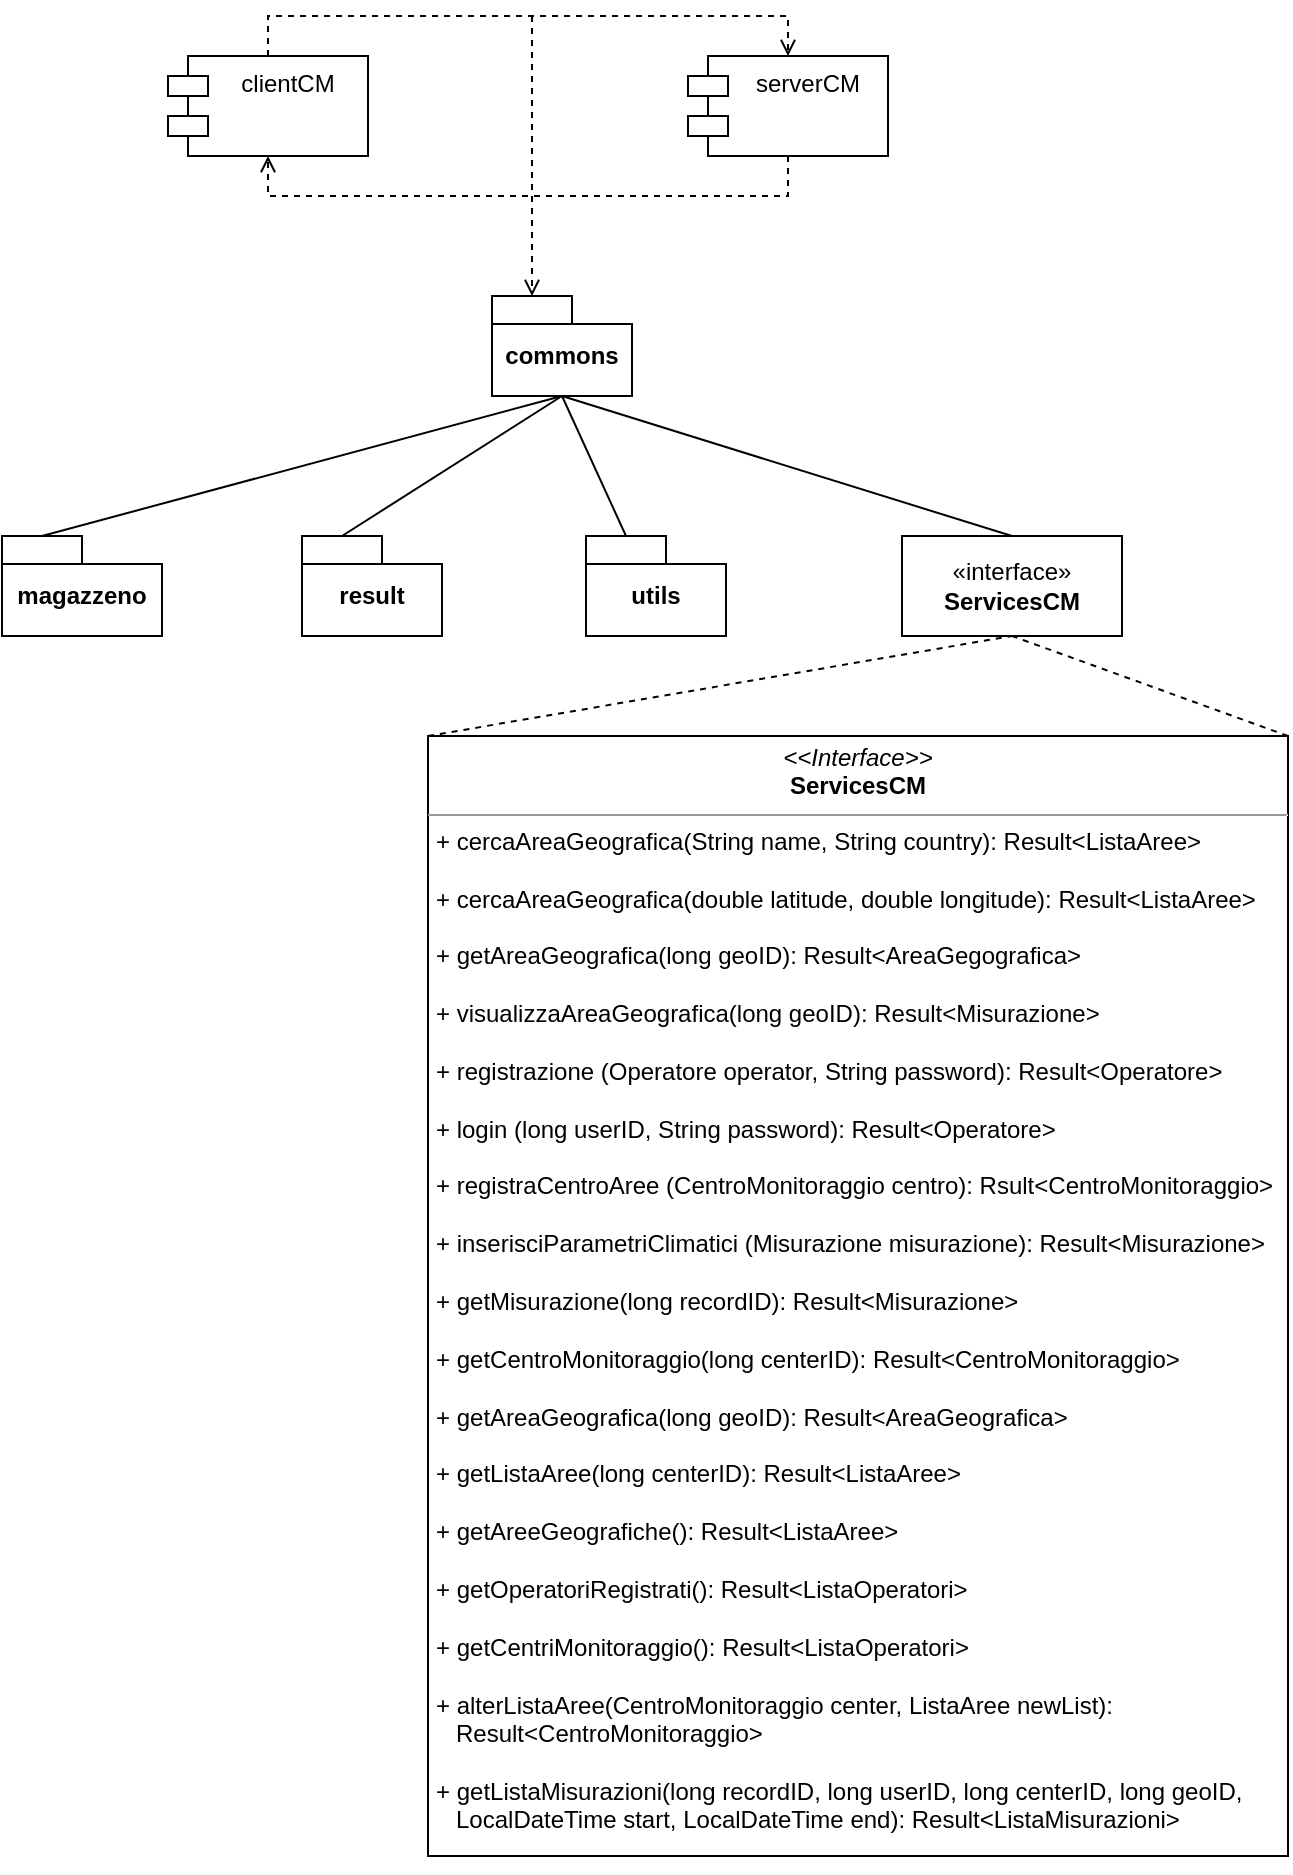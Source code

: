 <mxfile version="21.1.2" type="device">
  <diagram name="Page-1" id="HFzy6bxkJqNL8-My2172">
    <mxGraphModel dx="1503" dy="622" grid="1" gridSize="10" guides="1" tooltips="1" connect="1" arrows="1" fold="1" page="1" pageScale="1" pageWidth="827" pageHeight="1169" math="0" shadow="0">
      <root>
        <mxCell id="0" />
        <mxCell id="1" parent="0" />
        <mxCell id="gSXQWgKhhkNPLeqZEJGc-1" value="serverCM" style="shape=module;align=left;spacingLeft=20;align=center;verticalAlign=top;whiteSpace=wrap;html=1;" parent="1" vertex="1">
          <mxGeometry x="-350" y="70" width="100" height="50" as="geometry" />
        </mxCell>
        <mxCell id="gSXQWgKhhkNPLeqZEJGc-5" value="clientCM" style="shape=module;align=left;spacingLeft=20;align=center;verticalAlign=top;whiteSpace=wrap;html=1;" parent="1" vertex="1">
          <mxGeometry x="-610" y="70" width="100" height="50" as="geometry" />
        </mxCell>
        <mxCell id="hHeK6ofaZLI-R--lYShH-60" value="&lt;p style=&quot;margin:0px;margin-top:4px;text-align:center;&quot;&gt;&lt;i&gt;&amp;lt;&amp;lt;Interface&amp;gt;&amp;gt;&lt;/i&gt;&lt;br&gt;&lt;b&gt;ServicesCM&lt;/b&gt;&lt;/p&gt;&lt;hr size=&quot;1&quot;&gt;&lt;p style=&quot;margin:0px;margin-left:4px;&quot;&gt;+ cercaAreaGeografica(String name, String country): Result&amp;lt;ListaAree&amp;gt;&lt;/p&gt;&lt;p style=&quot;margin:0px;margin-left:4px;&quot;&gt;&lt;br&gt;&lt;/p&gt;&lt;p style=&quot;margin:0px;margin-left:4px;&quot;&gt;+ cercaAreaGeografica(double latitude, double longitude): Result&amp;lt;ListaAree&amp;gt;&lt;/p&gt;&lt;p style=&quot;border-color: var(--border-color); margin: 0px 0px 0px 4px;&quot;&gt;&lt;br&gt;&lt;/p&gt;&lt;p style=&quot;margin:0px;margin-left:4px;&quot;&gt;+ getAreaGeografica(long geoID): Result&amp;lt;AreaGegografica&amp;gt;&lt;/p&gt;&lt;p style=&quot;margin:0px;margin-left:4px;&quot;&gt;&lt;br&gt;&lt;/p&gt;&lt;p style=&quot;margin:0px;margin-left:4px;&quot;&gt;+ visualizzaAreaGeografica(long geoID):&amp;nbsp;Result&amp;lt;Misurazione&amp;gt;&lt;span style=&quot;background-color: initial;&quot;&gt;&lt;/span&gt;&lt;/p&gt;&lt;p style=&quot;margin:0px;margin-left:4px;&quot;&gt;&lt;br&gt;&lt;/p&gt;&lt;p style=&quot;margin:0px;margin-left:4px;&quot;&gt;&lt;span style=&quot;background-color: initial;&quot;&gt;+ registrazione (Operatore operator, String password): Result&amp;lt;Operatore&amp;gt;&lt;/span&gt;&lt;br&gt;&lt;/p&gt;&lt;p style=&quot;margin:0px;margin-left:4px;&quot;&gt;&lt;br&gt;&lt;/p&gt;&lt;p style=&quot;margin:0px;margin-left:4px;&quot;&gt;+ login (long userID, String password): Result&amp;lt;Operatore&amp;gt;&lt;br&gt;&lt;/p&gt;&lt;p style=&quot;margin:0px;margin-left:4px;&quot;&gt;&lt;br&gt;&lt;/p&gt;&lt;p style=&quot;margin:0px;margin-left:4px;&quot;&gt;+ registraCentroAree (CentroMonitoraggio centro&lt;span style=&quot;background-color: initial;&quot;&gt;): Rsult&amp;lt;CentroMonitoraggio&amp;gt;&lt;/span&gt;&lt;/p&gt;&lt;p style=&quot;margin:0px;margin-left:4px;&quot;&gt;&lt;br&gt;&lt;/p&gt;&lt;p style=&quot;border-color: var(--border-color); margin: 0px 0px 0px 4px;&quot;&gt;+ inserisciParametriClimatici (Misurazione misurazione): Result&amp;lt;Misurazione&amp;gt;&lt;/p&gt;&lt;p style=&quot;border-color: var(--border-color); margin: 0px 0px 0px 4px;&quot;&gt;&lt;br&gt;&lt;/p&gt;&lt;p style=&quot;border-color: var(--border-color); margin: 0px 0px 0px 4px;&quot;&gt;+ getMisurazione(long recordID): Result&amp;lt;Misurazione&amp;gt;&lt;/p&gt;&lt;p style=&quot;border-color: var(--border-color); margin: 0px 0px 0px 4px;&quot;&gt;&lt;br style=&quot;border-color: var(--border-color);&quot;&gt;&lt;/p&gt;&lt;p style=&quot;border-color: var(--border-color); margin: 0px 0px 0px 4px;&quot;&gt;+ getCentroMonitoraggio(long centerID): Result&amp;lt;CentroMonitoraggio&amp;gt;&lt;/p&gt;&lt;p style=&quot;border-color: var(--border-color); margin: 0px 0px 0px 4px;&quot;&gt;&lt;br style=&quot;border-color: var(--border-color);&quot;&gt;&lt;/p&gt;&lt;p style=&quot;border-color: var(--border-color); margin: 0px 0px 0px 4px;&quot;&gt;+ getAreaGeografica(long geoID): Result&amp;lt;AreaGeografica&amp;gt;&lt;/p&gt;&lt;p style=&quot;border-color: var(--border-color); margin: 0px 0px 0px 4px;&quot;&gt;&lt;br&gt;&lt;/p&gt;&lt;p style=&quot;border-color: var(--border-color); margin: 0px 0px 0px 4px;&quot;&gt;+ getListaAree(long centerID): Result&amp;lt;ListaAree&amp;gt;&lt;/p&gt;&lt;p style=&quot;border-color: var(--border-color); margin: 0px 0px 0px 4px;&quot;&gt;&lt;br style=&quot;border-color: var(--border-color);&quot;&gt;&lt;/p&gt;&lt;p style=&quot;border-color: var(--border-color); margin: 0px 0px 0px 4px;&quot;&gt;+&amp;nbsp;getAreeGeografiche(): Result&amp;lt;ListaAree&amp;gt;&lt;/p&gt;&lt;p style=&quot;border-color: var(--border-color); margin: 0px 0px 0px 4px;&quot;&gt;&lt;br style=&quot;border-color: var(--border-color);&quot;&gt;&lt;/p&gt;&lt;p style=&quot;border-color: var(--border-color); margin: 0px 0px 0px 4px;&quot;&gt;+&amp;nbsp;getOperatoriRegistrati(): Result&amp;lt;ListaOperatori&amp;gt;&lt;/p&gt;&lt;p style=&quot;border-color: var(--border-color); margin: 0px 0px 0px 4px;&quot;&gt;&lt;br style=&quot;border-color: var(--border-color);&quot;&gt;&lt;/p&gt;&lt;p style=&quot;border-color: var(--border-color); margin: 0px 0px 0px 4px;&quot;&gt;+&amp;nbsp;getCentriMonitoraggio(): Result&amp;lt;ListaOperatori&amp;gt;&lt;/p&gt;&lt;p style=&quot;border-color: var(--border-color); margin: 0px 0px 0px 4px;&quot;&gt;&lt;br style=&quot;border-color: var(--border-color);&quot;&gt;&lt;/p&gt;&lt;p style=&quot;border-color: var(--border-color); margin: 0px 0px 0px 4px;&quot;&gt;+ alterListaAree(CentroMonitoraggio center, ListaAree newList):&lt;/p&gt;&lt;p style=&quot;border-color: var(--border-color); margin: 0px 0px 0px 4px;&quot;&gt;&amp;nbsp; &amp;nbsp;Result&amp;lt;CentroMonitoraggio&amp;gt;&lt;/p&gt;&lt;p style=&quot;border-color: var(--border-color); margin: 0px 0px 0px 4px;&quot;&gt;&lt;br&gt;&lt;/p&gt;&lt;p style=&quot;border-color: var(--border-color); margin: 0px 0px 0px 4px;&quot;&gt;+&amp;nbsp;getListaMisurazioni(long recordID, long userID, long centerID, long geoID,&lt;/p&gt;&lt;p style=&quot;border-color: var(--border-color); margin: 0px 0px 0px 4px;&quot;&gt;&amp;nbsp; &amp;nbsp;LocalDateTime start, LocalDateTime end): Result&amp;lt;ListaMisurazioni&amp;gt;&lt;/p&gt;" style="verticalAlign=top;align=left;overflow=fill;fontSize=12;fontFamily=Helvetica;html=1;whiteSpace=wrap;" parent="1" vertex="1">
          <mxGeometry x="-480" y="410" width="430" height="560" as="geometry" />
        </mxCell>
        <mxCell id="fnN1wJ2KamLtPx0jiTRm-70" value="" style="endArrow=open;html=1;rounded=0;align=center;verticalAlign=bottom;dashed=1;endFill=0;labelBackgroundColor=none;exitX=0.5;exitY=0;exitDx=0;exitDy=0;entryX=0.5;entryY=0;entryDx=0;entryDy=0;" parent="1" source="gSXQWgKhhkNPLeqZEJGc-5" target="gSXQWgKhhkNPLeqZEJGc-1" edge="1">
          <mxGeometry relative="1" as="geometry">
            <mxPoint x="-500" y="80" as="sourcePoint" />
            <mxPoint x="-340" y="80" as="targetPoint" />
            <Array as="points">
              <mxPoint x="-560" y="50" />
              <mxPoint x="-300" y="50" />
            </Array>
          </mxGeometry>
        </mxCell>
        <mxCell id="fnN1wJ2KamLtPx0jiTRm-71" value="" style="resizable=0;html=1;align=center;verticalAlign=top;labelBackgroundColor=none;" parent="fnN1wJ2KamLtPx0jiTRm-70" connectable="0" vertex="1">
          <mxGeometry relative="1" as="geometry" />
        </mxCell>
        <mxCell id="fnN1wJ2KamLtPx0jiTRm-72" value="" style="endArrow=open;html=1;rounded=0;align=center;verticalAlign=bottom;dashed=1;endFill=0;labelBackgroundColor=none;entryX=0.5;entryY=1;entryDx=0;entryDy=0;exitX=0.5;exitY=1;exitDx=0;exitDy=0;" parent="1" source="gSXQWgKhhkNPLeqZEJGc-1" target="gSXQWgKhhkNPLeqZEJGc-5" edge="1">
          <mxGeometry relative="1" as="geometry">
            <mxPoint x="-380" y="140" as="sourcePoint" />
            <mxPoint x="-330" y="90" as="targetPoint" />
            <Array as="points">
              <mxPoint x="-300" y="140" />
              <mxPoint x="-430" y="140" />
              <mxPoint x="-560" y="140" />
            </Array>
          </mxGeometry>
        </mxCell>
        <mxCell id="fnN1wJ2KamLtPx0jiTRm-73" value="" style="resizable=0;html=1;align=center;verticalAlign=top;labelBackgroundColor=none;" parent="fnN1wJ2KamLtPx0jiTRm-72" connectable="0" vertex="1">
          <mxGeometry relative="1" as="geometry" />
        </mxCell>
        <mxCell id="fnN1wJ2KamLtPx0jiTRm-77" value="" style="html=1;verticalAlign=bottom;labelBackgroundColor=none;endArrow=open;endFill=0;dashed=1;rounded=0;entryX=0;entryY=0;entryDx=20;entryDy=0;entryPerimeter=0;" parent="1" target="P8LEZ_TbmyPoB9Z9Xn06-5" edge="1">
          <mxGeometry width="160" relative="1" as="geometry">
            <mxPoint x="-428" y="50" as="sourcePoint" />
            <mxPoint x="-420" y="220" as="targetPoint" />
            <Array as="points" />
          </mxGeometry>
        </mxCell>
        <mxCell id="P8LEZ_TbmyPoB9Z9Xn06-5" value="commons" style="shape=folder;fontStyle=1;spacingTop=10;tabWidth=40;tabHeight=14;tabPosition=left;html=1;whiteSpace=wrap;" parent="1" vertex="1">
          <mxGeometry x="-448" y="190" width="70" height="50" as="geometry" />
        </mxCell>
        <mxCell id="P8LEZ_TbmyPoB9Z9Xn06-6" value="magazzeno" style="shape=folder;fontStyle=1;spacingTop=10;tabWidth=40;tabHeight=14;tabPosition=left;html=1;whiteSpace=wrap;" parent="1" vertex="1">
          <mxGeometry x="-693" y="310" width="80" height="50" as="geometry" />
        </mxCell>
        <mxCell id="P8LEZ_TbmyPoB9Z9Xn06-7" value="result" style="shape=folder;fontStyle=1;spacingTop=10;tabWidth=40;tabHeight=14;tabPosition=left;html=1;whiteSpace=wrap;" parent="1" vertex="1">
          <mxGeometry x="-543" y="310" width="70" height="50" as="geometry" />
        </mxCell>
        <mxCell id="P8LEZ_TbmyPoB9Z9Xn06-8" value="utils" style="shape=folder;fontStyle=1;spacingTop=10;tabWidth=40;tabHeight=14;tabPosition=left;html=1;whiteSpace=wrap;" parent="1" vertex="1">
          <mxGeometry x="-401" y="310" width="70" height="50" as="geometry" />
        </mxCell>
        <mxCell id="P8LEZ_TbmyPoB9Z9Xn06-9" value="«interface»&lt;br&gt;&lt;b&gt;ServicesCM&lt;/b&gt;" style="html=1;whiteSpace=wrap;" parent="1" vertex="1">
          <mxGeometry x="-243" y="310" width="110" height="50" as="geometry" />
        </mxCell>
        <mxCell id="P8LEZ_TbmyPoB9Z9Xn06-13" value="" style="endArrow=none;html=1;endSize=12;startArrow=none;startSize=14;startFill=0;align=center;verticalAlign=bottom;endFill=0;rounded=0;exitX=0;exitY=0;exitDx=20;exitDy=0;exitPerimeter=0;entryX=0.5;entryY=1;entryDx=0;entryDy=0;entryPerimeter=0;" parent="1" source="P8LEZ_TbmyPoB9Z9Xn06-7" target="P8LEZ_TbmyPoB9Z9Xn06-5" edge="1">
          <mxGeometry y="3" relative="1" as="geometry">
            <mxPoint x="-550" y="360" as="sourcePoint" />
            <mxPoint x="-410" y="280" as="targetPoint" />
          </mxGeometry>
        </mxCell>
        <mxCell id="P8LEZ_TbmyPoB9Z9Xn06-14" value="" style="endArrow=none;html=1;endSize=12;startArrow=none;startSize=14;startFill=0;align=center;verticalAlign=bottom;endFill=0;rounded=0;exitX=0;exitY=0;exitDx=20;exitDy=0;exitPerimeter=0;entryX=0.5;entryY=1;entryDx=0;entryDy=0;entryPerimeter=0;" parent="1" source="P8LEZ_TbmyPoB9Z9Xn06-8" target="P8LEZ_TbmyPoB9Z9Xn06-5" edge="1">
          <mxGeometry y="3" relative="1" as="geometry">
            <mxPoint x="-560" y="390" as="sourcePoint" />
            <mxPoint x="-403" y="280" as="targetPoint" />
          </mxGeometry>
        </mxCell>
        <mxCell id="P8LEZ_TbmyPoB9Z9Xn06-15" value="" style="endArrow=none;html=1;endSize=12;startArrow=none;startSize=14;startFill=0;align=center;verticalAlign=bottom;endFill=0;rounded=0;entryX=0.5;entryY=1;entryDx=0;entryDy=0;entryPerimeter=0;exitX=0.5;exitY=0;exitDx=0;exitDy=0;" parent="1" source="P8LEZ_TbmyPoB9Z9Xn06-9" target="P8LEZ_TbmyPoB9Z9Xn06-5" edge="1">
          <mxGeometry y="3" relative="1" as="geometry">
            <mxPoint x="-370" y="370" as="sourcePoint" />
            <mxPoint x="-393" y="290" as="targetPoint" />
          </mxGeometry>
        </mxCell>
        <mxCell id="P8LEZ_TbmyPoB9Z9Xn06-16" value="" style="endArrow=none;html=1;endSize=12;startArrow=none;startSize=14;startFill=0;align=center;verticalAlign=bottom;endFill=0;rounded=0;entryX=0.5;entryY=1;entryDx=0;entryDy=0;entryPerimeter=0;exitX=0;exitY=0;exitDx=20;exitDy=0;exitPerimeter=0;" parent="1" source="P8LEZ_TbmyPoB9Z9Xn06-6" target="P8LEZ_TbmyPoB9Z9Xn06-5" edge="1">
          <mxGeometry y="3" relative="1" as="geometry">
            <mxPoint x="-630" y="390" as="sourcePoint" />
            <mxPoint x="-383" y="300" as="targetPoint" />
          </mxGeometry>
        </mxCell>
        <mxCell id="P8LEZ_TbmyPoB9Z9Xn06-19" value="" style="endArrow=none;html=1;endSize=12;startArrow=none;startSize=14;startFill=0;align=center;verticalAlign=bottom;dashed=1;endFill=0;rounded=0;entryX=0.5;entryY=1;entryDx=0;entryDy=0;exitX=0;exitY=0;exitDx=0;exitDy=0;" parent="1" source="hHeK6ofaZLI-R--lYShH-60" target="P8LEZ_TbmyPoB9Z9Xn06-9" edge="1">
          <mxGeometry y="3" relative="1" as="geometry">
            <mxPoint x="-133" y="562" as="sourcePoint" />
            <mxPoint x="-358" y="452" as="targetPoint" />
          </mxGeometry>
        </mxCell>
        <mxCell id="P8LEZ_TbmyPoB9Z9Xn06-20" value="" style="endArrow=none;html=1;endSize=12;startArrow=none;startSize=14;startFill=0;align=center;verticalAlign=bottom;dashed=1;endFill=0;rounded=0;entryX=0.5;entryY=1;entryDx=0;entryDy=0;exitX=1;exitY=0;exitDx=0;exitDy=0;" parent="1" source="hHeK6ofaZLI-R--lYShH-60" target="P8LEZ_TbmyPoB9Z9Xn06-9" edge="1">
          <mxGeometry y="3" relative="1" as="geometry">
            <mxPoint x="-500" y="540" as="sourcePoint" />
            <mxPoint x="-178" y="440" as="targetPoint" />
          </mxGeometry>
        </mxCell>
        <mxCell id="UOeIGPpF6JDHbWUnDOFm-1" style="edgeStyle=orthogonalEdgeStyle;rounded=0;orthogonalLoop=1;jettySize=auto;html=1;exitX=0.5;exitY=1;exitDx=0;exitDy=0;" parent="1" source="hHeK6ofaZLI-R--lYShH-60" target="hHeK6ofaZLI-R--lYShH-60" edge="1">
          <mxGeometry relative="1" as="geometry" />
        </mxCell>
      </root>
    </mxGraphModel>
  </diagram>
</mxfile>
